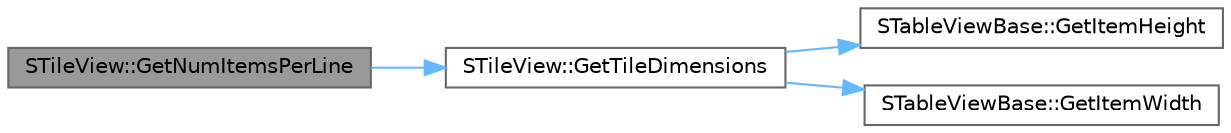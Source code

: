 digraph "STileView::GetNumItemsPerLine"
{
 // INTERACTIVE_SVG=YES
 // LATEX_PDF_SIZE
  bgcolor="transparent";
  edge [fontname=Helvetica,fontsize=10,labelfontname=Helvetica,labelfontsize=10];
  node [fontname=Helvetica,fontsize=10,shape=box,height=0.2,width=0.4];
  rankdir="LR";
  Node1 [id="Node000001",label="STileView::GetNumItemsPerLine",height=0.2,width=0.4,color="gray40", fillcolor="grey60", style="filled", fontcolor="black",tooltip="Get the number of items that can fit in the view along the line axis (orthogonal to the scroll axis) ..."];
  Node1 -> Node2 [id="edge1_Node000001_Node000002",color="steelblue1",style="solid",tooltip=" "];
  Node2 [id="Node000002",label="STileView::GetTileDimensions",height=0.2,width=0.4,color="grey40", fillcolor="white", style="filled",URL="$d0/d1a/classSTileView.html#acef64085bee0375a04fdc0f576264e5b",tooltip=" "];
  Node2 -> Node3 [id="edge2_Node000002_Node000003",color="steelblue1",style="solid",tooltip=" "];
  Node3 [id="Node000003",label="STableViewBase::GetItemHeight",height=0.2,width=0.4,color="grey40", fillcolor="white", style="filled",URL="$dc/d5c/classSTableViewBase.html#aa72dbf21d116f5cc5070815abe98654f",tooltip="Get the uniform item height that is enforced by ListViews."];
  Node2 -> Node4 [id="edge3_Node000002_Node000004",color="steelblue1",style="solid",tooltip=" "];
  Node4 [id="Node000004",label="STableViewBase::GetItemWidth",height=0.2,width=0.4,color="grey40", fillcolor="white", style="filled",URL="$dc/d5c/classSTableViewBase.html#a49ab8bc6ad0f5f534a9f4d960531ff55",tooltip="Get the uniform item width."];
}
